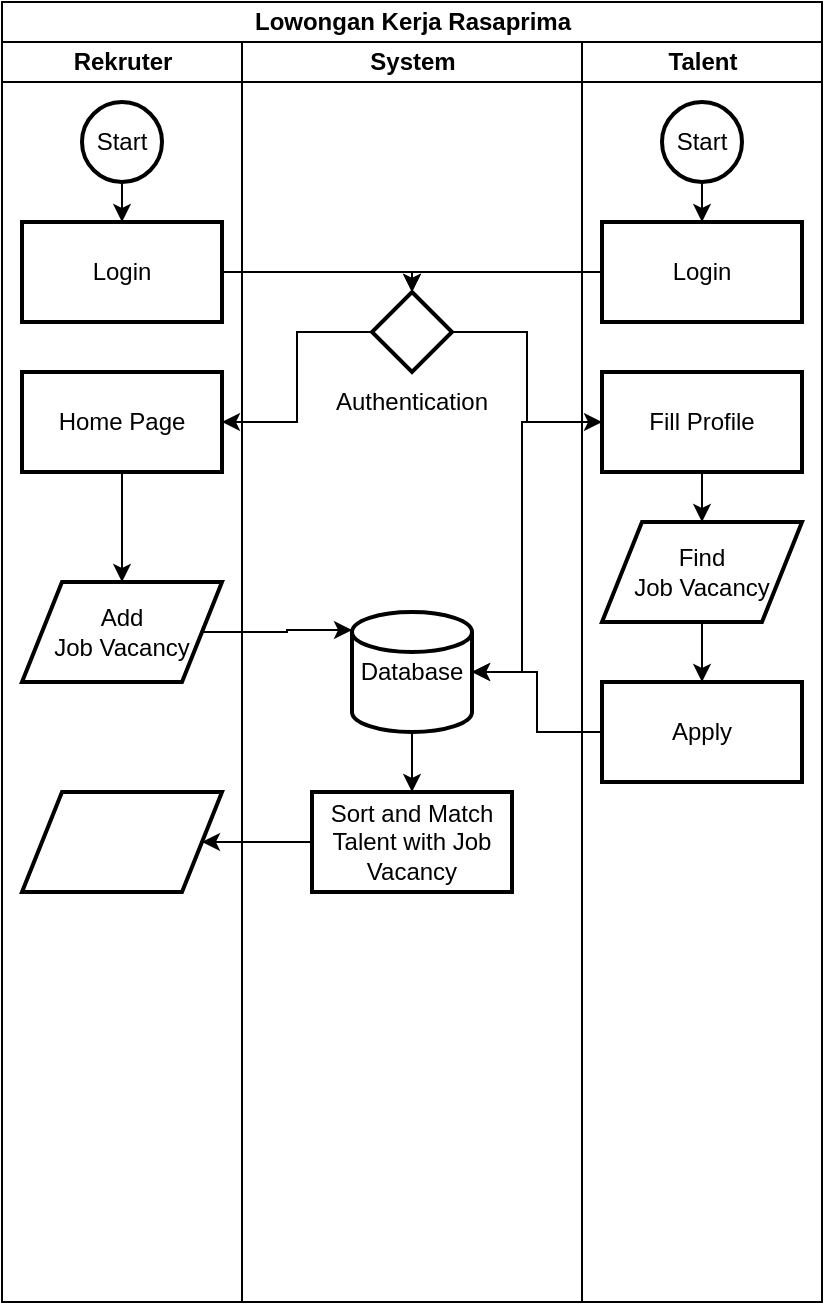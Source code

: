 <mxfile version="26.2.13">
  <diagram name="Page-1" id="O7iXT2IoPhU9W17zgHiO">
    <mxGraphModel dx="876" dy="426" grid="1" gridSize="10" guides="1" tooltips="1" connect="1" arrows="1" fold="1" page="1" pageScale="1" pageWidth="850" pageHeight="1100" math="0" shadow="0">
      <root>
        <mxCell id="0" />
        <mxCell id="1" parent="0" />
        <mxCell id="uvv2mwFOaot9U9cJfKDP-1" value="Lowongan Kerja Rasaprima" style="swimlane;childLayout=stackLayout;resizeParent=1;resizeParentMax=0;startSize=20;html=1;" vertex="1" parent="1">
          <mxGeometry x="240" y="30" width="410" height="650" as="geometry" />
        </mxCell>
        <mxCell id="uvv2mwFOaot9U9cJfKDP-2" value="Rekruter" style="swimlane;startSize=20;html=1;" vertex="1" parent="uvv2mwFOaot9U9cJfKDP-1">
          <mxGeometry y="20" width="120" height="630" as="geometry" />
        </mxCell>
        <mxCell id="uvv2mwFOaot9U9cJfKDP-7" value="" style="edgeStyle=orthogonalEdgeStyle;rounded=0;orthogonalLoop=1;jettySize=auto;html=1;" edge="1" parent="uvv2mwFOaot9U9cJfKDP-2" source="uvv2mwFOaot9U9cJfKDP-5" target="uvv2mwFOaot9U9cJfKDP-6">
          <mxGeometry relative="1" as="geometry" />
        </mxCell>
        <mxCell id="uvv2mwFOaot9U9cJfKDP-5" value="Start" style="strokeWidth=2;html=1;shape=mxgraph.flowchart.start_2;whiteSpace=wrap;" vertex="1" parent="uvv2mwFOaot9U9cJfKDP-2">
          <mxGeometry x="40" y="30" width="40" height="40" as="geometry" />
        </mxCell>
        <mxCell id="uvv2mwFOaot9U9cJfKDP-6" value="Login" style="whiteSpace=wrap;html=1;strokeWidth=2;" vertex="1" parent="uvv2mwFOaot9U9cJfKDP-2">
          <mxGeometry x="10" y="90" width="100" height="50" as="geometry" />
        </mxCell>
        <mxCell id="uvv2mwFOaot9U9cJfKDP-26" value="" style="edgeStyle=orthogonalEdgeStyle;rounded=0;orthogonalLoop=1;jettySize=auto;html=1;" edge="1" parent="uvv2mwFOaot9U9cJfKDP-2" source="uvv2mwFOaot9U9cJfKDP-19" target="uvv2mwFOaot9U9cJfKDP-25">
          <mxGeometry relative="1" as="geometry" />
        </mxCell>
        <mxCell id="uvv2mwFOaot9U9cJfKDP-19" value="Home Page" style="whiteSpace=wrap;html=1;strokeWidth=2;aspect=fixed;" vertex="1" parent="uvv2mwFOaot9U9cJfKDP-2">
          <mxGeometry x="10" y="165" width="100" height="50" as="geometry" />
        </mxCell>
        <mxCell id="uvv2mwFOaot9U9cJfKDP-25" value="Add&lt;div&gt;Job Vacancy&lt;/div&gt;" style="shape=parallelogram;perimeter=parallelogramPerimeter;whiteSpace=wrap;html=1;fixedSize=1;strokeWidth=2;aspect=fixed;" vertex="1" parent="uvv2mwFOaot9U9cJfKDP-2">
          <mxGeometry x="10" y="270" width="100" height="50" as="geometry" />
        </mxCell>
        <mxCell id="uvv2mwFOaot9U9cJfKDP-41" value="" style="shape=parallelogram;perimeter=parallelogramPerimeter;whiteSpace=wrap;html=1;fixedSize=1;strokeWidth=2;aspect=fixed;" vertex="1" parent="uvv2mwFOaot9U9cJfKDP-2">
          <mxGeometry x="10" y="375" width="100" height="50" as="geometry" />
        </mxCell>
        <mxCell id="uvv2mwFOaot9U9cJfKDP-3" value="System" style="swimlane;startSize=20;html=1;" vertex="1" parent="uvv2mwFOaot9U9cJfKDP-1">
          <mxGeometry x="120" y="20" width="170" height="630" as="geometry" />
        </mxCell>
        <mxCell id="uvv2mwFOaot9U9cJfKDP-17" value="" style="rhombus;whiteSpace=wrap;html=1;strokeWidth=2;aspect=fixed;" vertex="1" parent="uvv2mwFOaot9U9cJfKDP-3">
          <mxGeometry x="65" y="125" width="40" height="40" as="geometry" />
        </mxCell>
        <mxCell id="uvv2mwFOaot9U9cJfKDP-37" value="" style="edgeStyle=orthogonalEdgeStyle;rounded=0;orthogonalLoop=1;jettySize=auto;html=1;" edge="1" parent="uvv2mwFOaot9U9cJfKDP-3" source="uvv2mwFOaot9U9cJfKDP-24" target="uvv2mwFOaot9U9cJfKDP-36">
          <mxGeometry relative="1" as="geometry" />
        </mxCell>
        <mxCell id="uvv2mwFOaot9U9cJfKDP-24" value="Database" style="strokeWidth=2;html=1;shape=mxgraph.flowchart.database;whiteSpace=wrap;" vertex="1" parent="uvv2mwFOaot9U9cJfKDP-3">
          <mxGeometry x="55" y="285" width="60" height="60" as="geometry" />
        </mxCell>
        <mxCell id="uvv2mwFOaot9U9cJfKDP-13" value="" style="edgeStyle=orthogonalEdgeStyle;rounded=0;orthogonalLoop=1;jettySize=auto;html=1;entryX=0.5;entryY=0;entryDx=0;entryDy=0;" edge="1" parent="uvv2mwFOaot9U9cJfKDP-3" source="uvv2mwFOaot9U9cJfKDP-11" target="uvv2mwFOaot9U9cJfKDP-17">
          <mxGeometry relative="1" as="geometry">
            <mxPoint x="135" y="115.0" as="targetPoint" />
            <Array as="points">
              <mxPoint x="85" y="115" />
            </Array>
          </mxGeometry>
        </mxCell>
        <mxCell id="uvv2mwFOaot9U9cJfKDP-36" value="Sort and Match Talent with Job Vacancy" style="whiteSpace=wrap;html=1;strokeWidth=2;aspect=fixed;" vertex="1" parent="uvv2mwFOaot9U9cJfKDP-3">
          <mxGeometry x="35" y="375" width="100" height="50" as="geometry" />
        </mxCell>
        <mxCell id="uvv2mwFOaot9U9cJfKDP-40" value="Authentication" style="text;html=1;align=center;verticalAlign=middle;whiteSpace=wrap;rounded=0;" vertex="1" parent="uvv2mwFOaot9U9cJfKDP-3">
          <mxGeometry x="55" y="165" width="60" height="30" as="geometry" />
        </mxCell>
        <mxCell id="uvv2mwFOaot9U9cJfKDP-4" value="Talent" style="swimlane;startSize=20;html=1;" vertex="1" parent="uvv2mwFOaot9U9cJfKDP-1">
          <mxGeometry x="290" y="20" width="120" height="630" as="geometry" />
        </mxCell>
        <mxCell id="uvv2mwFOaot9U9cJfKDP-12" value="" style="edgeStyle=orthogonalEdgeStyle;rounded=0;orthogonalLoop=1;jettySize=auto;html=1;" edge="1" parent="uvv2mwFOaot9U9cJfKDP-4" source="uvv2mwFOaot9U9cJfKDP-10" target="uvv2mwFOaot9U9cJfKDP-11">
          <mxGeometry relative="1" as="geometry" />
        </mxCell>
        <mxCell id="uvv2mwFOaot9U9cJfKDP-10" value="Start" style="strokeWidth=2;html=1;shape=mxgraph.flowchart.start_2;whiteSpace=wrap;" vertex="1" parent="uvv2mwFOaot9U9cJfKDP-4">
          <mxGeometry x="40" y="30" width="40" height="40" as="geometry" />
        </mxCell>
        <mxCell id="uvv2mwFOaot9U9cJfKDP-11" value="Login" style="whiteSpace=wrap;html=1;strokeWidth=2;" vertex="1" parent="uvv2mwFOaot9U9cJfKDP-4">
          <mxGeometry x="10" y="90" width="100" height="50" as="geometry" />
        </mxCell>
        <mxCell id="uvv2mwFOaot9U9cJfKDP-30" value="" style="edgeStyle=orthogonalEdgeStyle;rounded=0;orthogonalLoop=1;jettySize=auto;html=1;" edge="1" parent="uvv2mwFOaot9U9cJfKDP-4" source="uvv2mwFOaot9U9cJfKDP-21" target="uvv2mwFOaot9U9cJfKDP-29">
          <mxGeometry relative="1" as="geometry" />
        </mxCell>
        <mxCell id="uvv2mwFOaot9U9cJfKDP-21" value="Fill Profile" style="whiteSpace=wrap;html=1;strokeWidth=2;aspect=fixed;" vertex="1" parent="uvv2mwFOaot9U9cJfKDP-4">
          <mxGeometry x="10" y="165" width="100" height="50" as="geometry" />
        </mxCell>
        <mxCell id="uvv2mwFOaot9U9cJfKDP-34" value="" style="edgeStyle=orthogonalEdgeStyle;rounded=0;orthogonalLoop=1;jettySize=auto;html=1;" edge="1" parent="uvv2mwFOaot9U9cJfKDP-4" source="uvv2mwFOaot9U9cJfKDP-29" target="uvv2mwFOaot9U9cJfKDP-33">
          <mxGeometry relative="1" as="geometry" />
        </mxCell>
        <mxCell id="uvv2mwFOaot9U9cJfKDP-29" value="Find&lt;div&gt;Job Vacancy&lt;/div&gt;" style="shape=parallelogram;perimeter=parallelogramPerimeter;whiteSpace=wrap;html=1;fixedSize=1;strokeWidth=2;aspect=fixed;" vertex="1" parent="uvv2mwFOaot9U9cJfKDP-4">
          <mxGeometry x="10" y="240" width="100" height="50" as="geometry" />
        </mxCell>
        <mxCell id="uvv2mwFOaot9U9cJfKDP-33" value="Apply" style="whiteSpace=wrap;html=1;strokeWidth=2;aspect=fixed;" vertex="1" parent="uvv2mwFOaot9U9cJfKDP-4">
          <mxGeometry x="10" y="320" width="100" height="50" as="geometry" />
        </mxCell>
        <mxCell id="uvv2mwFOaot9U9cJfKDP-9" value="" style="edgeStyle=orthogonalEdgeStyle;rounded=0;orthogonalLoop=1;jettySize=auto;html=1;entryX=0.5;entryY=0;entryDx=0;entryDy=0;" edge="1" parent="uvv2mwFOaot9U9cJfKDP-1" source="uvv2mwFOaot9U9cJfKDP-6" target="uvv2mwFOaot9U9cJfKDP-17">
          <mxGeometry relative="1" as="geometry">
            <mxPoint x="155" y="135.0" as="targetPoint" />
            <Array as="points">
              <mxPoint x="205" y="135" />
            </Array>
          </mxGeometry>
        </mxCell>
        <mxCell id="uvv2mwFOaot9U9cJfKDP-20" value="" style="edgeStyle=orthogonalEdgeStyle;rounded=0;orthogonalLoop=1;jettySize=auto;html=1;" edge="1" parent="uvv2mwFOaot9U9cJfKDP-1" source="uvv2mwFOaot9U9cJfKDP-17" target="uvv2mwFOaot9U9cJfKDP-19">
          <mxGeometry relative="1" as="geometry" />
        </mxCell>
        <mxCell id="uvv2mwFOaot9U9cJfKDP-22" style="edgeStyle=orthogonalEdgeStyle;rounded=0;orthogonalLoop=1;jettySize=auto;html=1;" edge="1" parent="uvv2mwFOaot9U9cJfKDP-1" source="uvv2mwFOaot9U9cJfKDP-17" target="uvv2mwFOaot9U9cJfKDP-21">
          <mxGeometry relative="1" as="geometry" />
        </mxCell>
        <mxCell id="uvv2mwFOaot9U9cJfKDP-27" style="edgeStyle=orthogonalEdgeStyle;rounded=0;orthogonalLoop=1;jettySize=auto;html=1;exitX=1;exitY=0.5;exitDx=0;exitDy=0;entryX=0;entryY=0.15;entryDx=0;entryDy=0;entryPerimeter=0;" edge="1" parent="uvv2mwFOaot9U9cJfKDP-1" source="uvv2mwFOaot9U9cJfKDP-25" target="uvv2mwFOaot9U9cJfKDP-24">
          <mxGeometry relative="1" as="geometry" />
        </mxCell>
        <mxCell id="uvv2mwFOaot9U9cJfKDP-28" style="edgeStyle=orthogonalEdgeStyle;rounded=0;orthogonalLoop=1;jettySize=auto;html=1;entryX=1;entryY=0.5;entryDx=0;entryDy=0;entryPerimeter=0;" edge="1" parent="uvv2mwFOaot9U9cJfKDP-1" source="uvv2mwFOaot9U9cJfKDP-21" target="uvv2mwFOaot9U9cJfKDP-24">
          <mxGeometry relative="1" as="geometry">
            <Array as="points">
              <mxPoint x="260" y="210" />
              <mxPoint x="260" y="335" />
            </Array>
          </mxGeometry>
        </mxCell>
        <mxCell id="uvv2mwFOaot9U9cJfKDP-35" style="edgeStyle=orthogonalEdgeStyle;rounded=0;orthogonalLoop=1;jettySize=auto;html=1;entryX=1;entryY=0.5;entryDx=0;entryDy=0;entryPerimeter=0;" edge="1" parent="uvv2mwFOaot9U9cJfKDP-1" source="uvv2mwFOaot9U9cJfKDP-33" target="uvv2mwFOaot9U9cJfKDP-24">
          <mxGeometry relative="1" as="geometry" />
        </mxCell>
        <mxCell id="uvv2mwFOaot9U9cJfKDP-42" value="" style="edgeStyle=orthogonalEdgeStyle;rounded=0;orthogonalLoop=1;jettySize=auto;html=1;" edge="1" parent="uvv2mwFOaot9U9cJfKDP-1" source="uvv2mwFOaot9U9cJfKDP-36" target="uvv2mwFOaot9U9cJfKDP-41">
          <mxGeometry relative="1" as="geometry" />
        </mxCell>
      </root>
    </mxGraphModel>
  </diagram>
</mxfile>
